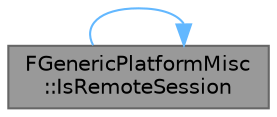 digraph "FGenericPlatformMisc::IsRemoteSession"
{
 // INTERACTIVE_SVG=YES
 // LATEX_PDF_SIZE
  bgcolor="transparent";
  edge [fontname=Helvetica,fontsize=10,labelfontname=Helvetica,labelfontsize=10];
  node [fontname=Helvetica,fontsize=10,shape=box,height=0.2,width=0.4];
  rankdir="LR";
  Node1 [id="Node000001",label="FGenericPlatformMisc\l::IsRemoteSession",height=0.2,width=0.4,color="gray40", fillcolor="grey60", style="filled", fontcolor="black",tooltip="Check to see if the platform is being viewed remotely."];
  Node1 -> Node1 [id="edge1_Node000001_Node000001",color="steelblue1",style="solid",tooltip=" "];
}
